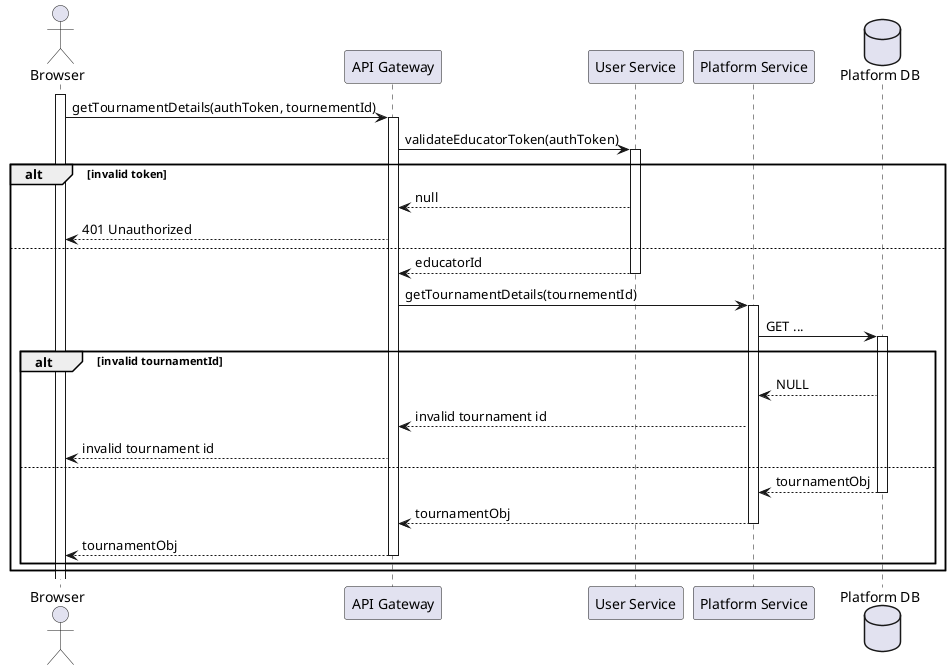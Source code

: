 @startuml RW0.2 - User gets tournament details

actor Browser

participant "API Gateway" as gateway
participant "User Service" as auth

participant "Platform Service" as platform
database "Platform DB" as platformDb

activate Browser

Browser -> gateway ++ : getTournamentDetails(authToken, tournementId)
gateway -> auth ++ : validateEducatorToken(authToken)
alt invalid token
    gateway <-- auth : null
    Browser <-- gateway : 401 Unauthorized
else
    gateway <-- auth -- : educatorId
    gateway -> platform ++ : getTournamentDetails(tournementId)

    platform -> platformDb ++ : GET ...

    alt invalid tournamentId
        platform <-- platformDb : NULL
        gateway <-- platform : invalid tournament id
        Browser <-- gateway : invalid tournament id
    else
        platform <-- platformDb -- : tournamentObj
        gateway <-- platform -- : tournamentObj
        Browser <-- gateway -- : tournamentObj
    end
end


@enduml
